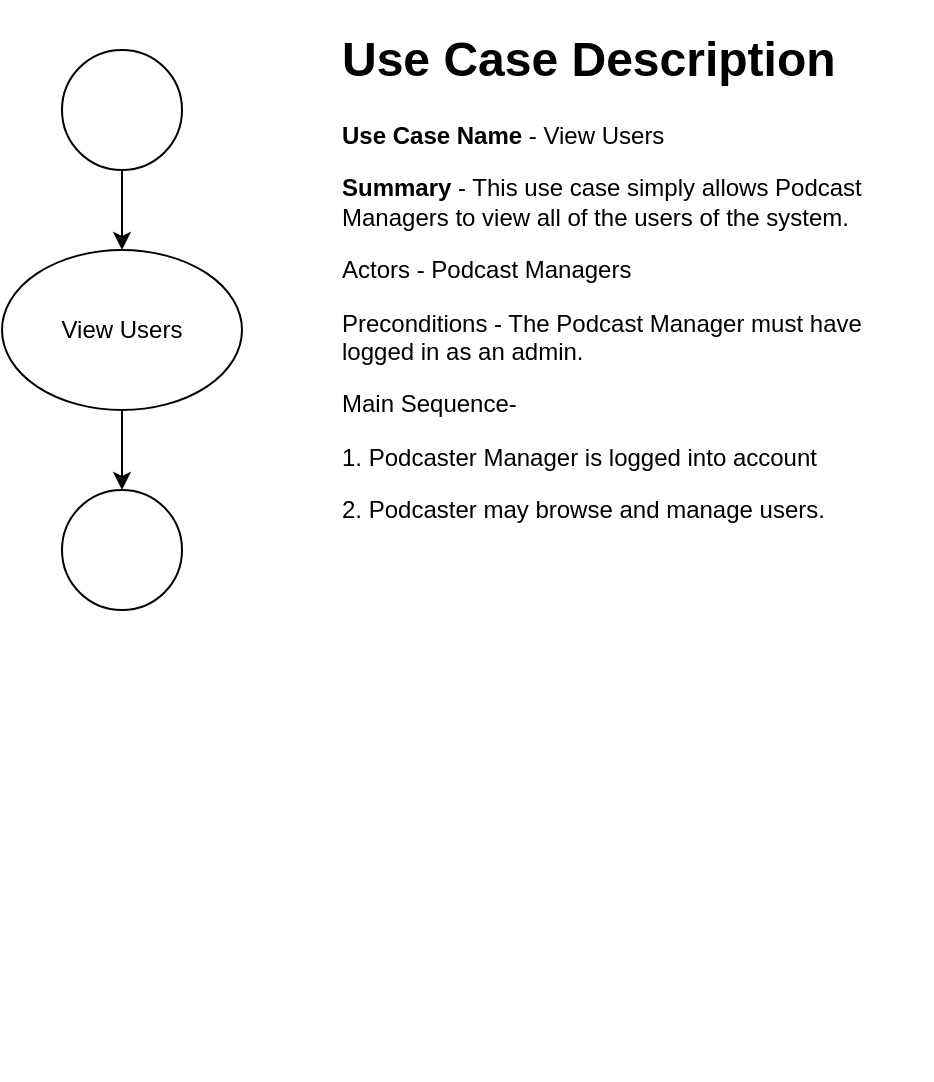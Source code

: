 <mxfile version="21.6.8" type="device">
  <diagram name="Page-1" id="DNq6ZwQZ0oqvykgNdicF">
    <mxGraphModel dx="1036" dy="606" grid="1" gridSize="10" guides="1" tooltips="1" connect="1" arrows="1" fold="1" page="1" pageScale="1" pageWidth="850" pageHeight="1100" math="0" shadow="0">
      <root>
        <mxCell id="0" />
        <mxCell id="1" parent="0" />
        <mxCell id="Agrtoc5y424S4yWGLyky-1" style="edgeStyle=orthogonalEdgeStyle;rounded=0;orthogonalLoop=1;jettySize=auto;html=1;entryX=0.5;entryY=0;entryDx=0;entryDy=0;" edge="1" parent="1" source="Agrtoc5y424S4yWGLyky-2" target="Agrtoc5y424S4yWGLyky-4">
          <mxGeometry relative="1" as="geometry" />
        </mxCell>
        <mxCell id="Agrtoc5y424S4yWGLyky-2" value="" style="ellipse;whiteSpace=wrap;html=1;aspect=fixed;" vertex="1" parent="1">
          <mxGeometry x="395" y="90" width="60" height="60" as="geometry" />
        </mxCell>
        <mxCell id="Agrtoc5y424S4yWGLyky-20" style="edgeStyle=orthogonalEdgeStyle;rounded=0;orthogonalLoop=1;jettySize=auto;html=1;entryX=0.5;entryY=0;entryDx=0;entryDy=0;" edge="1" parent="1" source="Agrtoc5y424S4yWGLyky-4" target="Agrtoc5y424S4yWGLyky-19">
          <mxGeometry relative="1" as="geometry" />
        </mxCell>
        <mxCell id="Agrtoc5y424S4yWGLyky-4" value="View Users" style="ellipse;whiteSpace=wrap;html=1;" vertex="1" parent="1">
          <mxGeometry x="365" y="190" width="120" height="80" as="geometry" />
        </mxCell>
        <mxCell id="Agrtoc5y424S4yWGLyky-16" value="&lt;h1&gt;Use Case Description&lt;/h1&gt;&lt;p&gt;&lt;b&gt;Use Case Name&amp;nbsp;&lt;/b&gt;- View Users&lt;/p&gt;&lt;p&gt;&lt;b&gt;Summary&amp;nbsp;&lt;/b&gt;- This use case simply allows Podcast Managers to view all of the users of the system.&lt;/p&gt;&lt;p&gt;Actors - Podcast Managers&lt;/p&gt;&lt;p&gt;Preconditions - The Podcast Manager must have logged in as an admin.&lt;/p&gt;&lt;p&gt;Main Sequence-&amp;nbsp;&lt;/p&gt;&lt;p&gt;1. Podcaster Manager is logged into account&lt;/p&gt;&lt;p&gt;2. Podcaster may browse and manage users.&lt;/p&gt;&lt;p&gt;&lt;br&gt;&lt;/p&gt;" style="text;html=1;strokeColor=none;fillColor=none;spacing=5;spacingTop=-20;whiteSpace=wrap;overflow=hidden;rounded=0;" vertex="1" parent="1">
          <mxGeometry x="530" y="75" width="300" height="530" as="geometry" />
        </mxCell>
        <mxCell id="Agrtoc5y424S4yWGLyky-19" value="" style="ellipse;whiteSpace=wrap;html=1;aspect=fixed;" vertex="1" parent="1">
          <mxGeometry x="395" y="310" width="60" height="60" as="geometry" />
        </mxCell>
      </root>
    </mxGraphModel>
  </diagram>
</mxfile>
